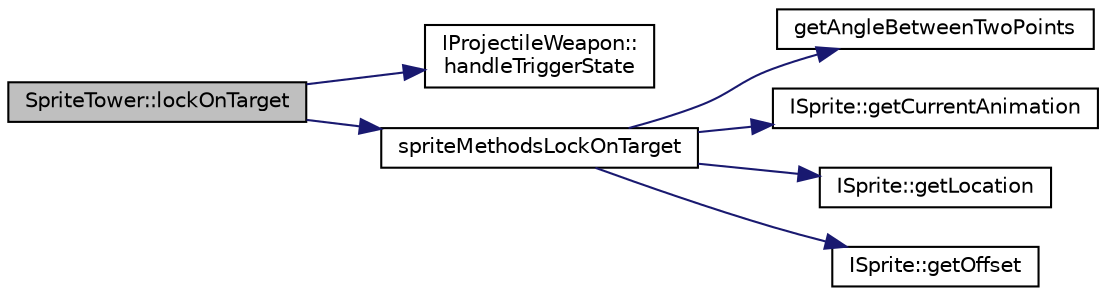 digraph "SpriteTower::lockOnTarget"
{
 // LATEX_PDF_SIZE
  edge [fontname="Helvetica",fontsize="10",labelfontname="Helvetica",labelfontsize="10"];
  node [fontname="Helvetica",fontsize="10",shape=record];
  rankdir="LR";
  Node1 [label="SpriteTower::lockOnTarget",height=0.2,width=0.4,color="black", fillcolor="grey75", style="filled", fontcolor="black",tooltip=" "];
  Node1 -> Node2 [color="midnightblue",fontsize="10",style="solid"];
  Node2 [label="IProjectileWeapon::\lhandleTriggerState",height=0.2,width=0.4,color="black", fillcolor="white", style="filled",URL="$class_i_projectile_weapon.html#afd1e6fbba4e3721639c0ca999be8e8d3",tooltip=" "];
  Node1 -> Node3 [color="midnightblue",fontsize="10",style="solid"];
  Node3 [label="spriteMethodsLockOnTarget",height=0.2,width=0.4,color="black", fillcolor="white", style="filled",URL="$_sprite_methods_8cpp.html#a4c291061d24f26554c604d991e1caf99",tooltip=" "];
  Node3 -> Node4 [color="midnightblue",fontsize="10",style="solid"];
  Node4 [label="getAngleBetweenTwoPoints",height=0.2,width=0.4,color="black", fillcolor="white", style="filled",URL="$angles_8cpp.html#a30d6878d81e316089e36122cc281edc3",tooltip=" "];
  Node3 -> Node5 [color="midnightblue",fontsize="10",style="solid"];
  Node5 [label="ISprite::getCurrentAnimation",height=0.2,width=0.4,color="black", fillcolor="white", style="filled",URL="$class_i_sprite.html#a6e1e6556de6db54749ad3926c0c1720b",tooltip=" "];
  Node3 -> Node6 [color="midnightblue",fontsize="10",style="solid"];
  Node6 [label="ISprite::getLocation",height=0.2,width=0.4,color="black", fillcolor="white", style="filled",URL="$class_i_sprite.html#a04e5809c871ecfe7caeab6d6886e2bbd",tooltip=" "];
  Node3 -> Node7 [color="midnightblue",fontsize="10",style="solid"];
  Node7 [label="ISprite::getOffset",height=0.2,width=0.4,color="black", fillcolor="white", style="filled",URL="$class_i_sprite.html#aa2d94c367130a4696991c59efed7681c",tooltip=" "];
}
